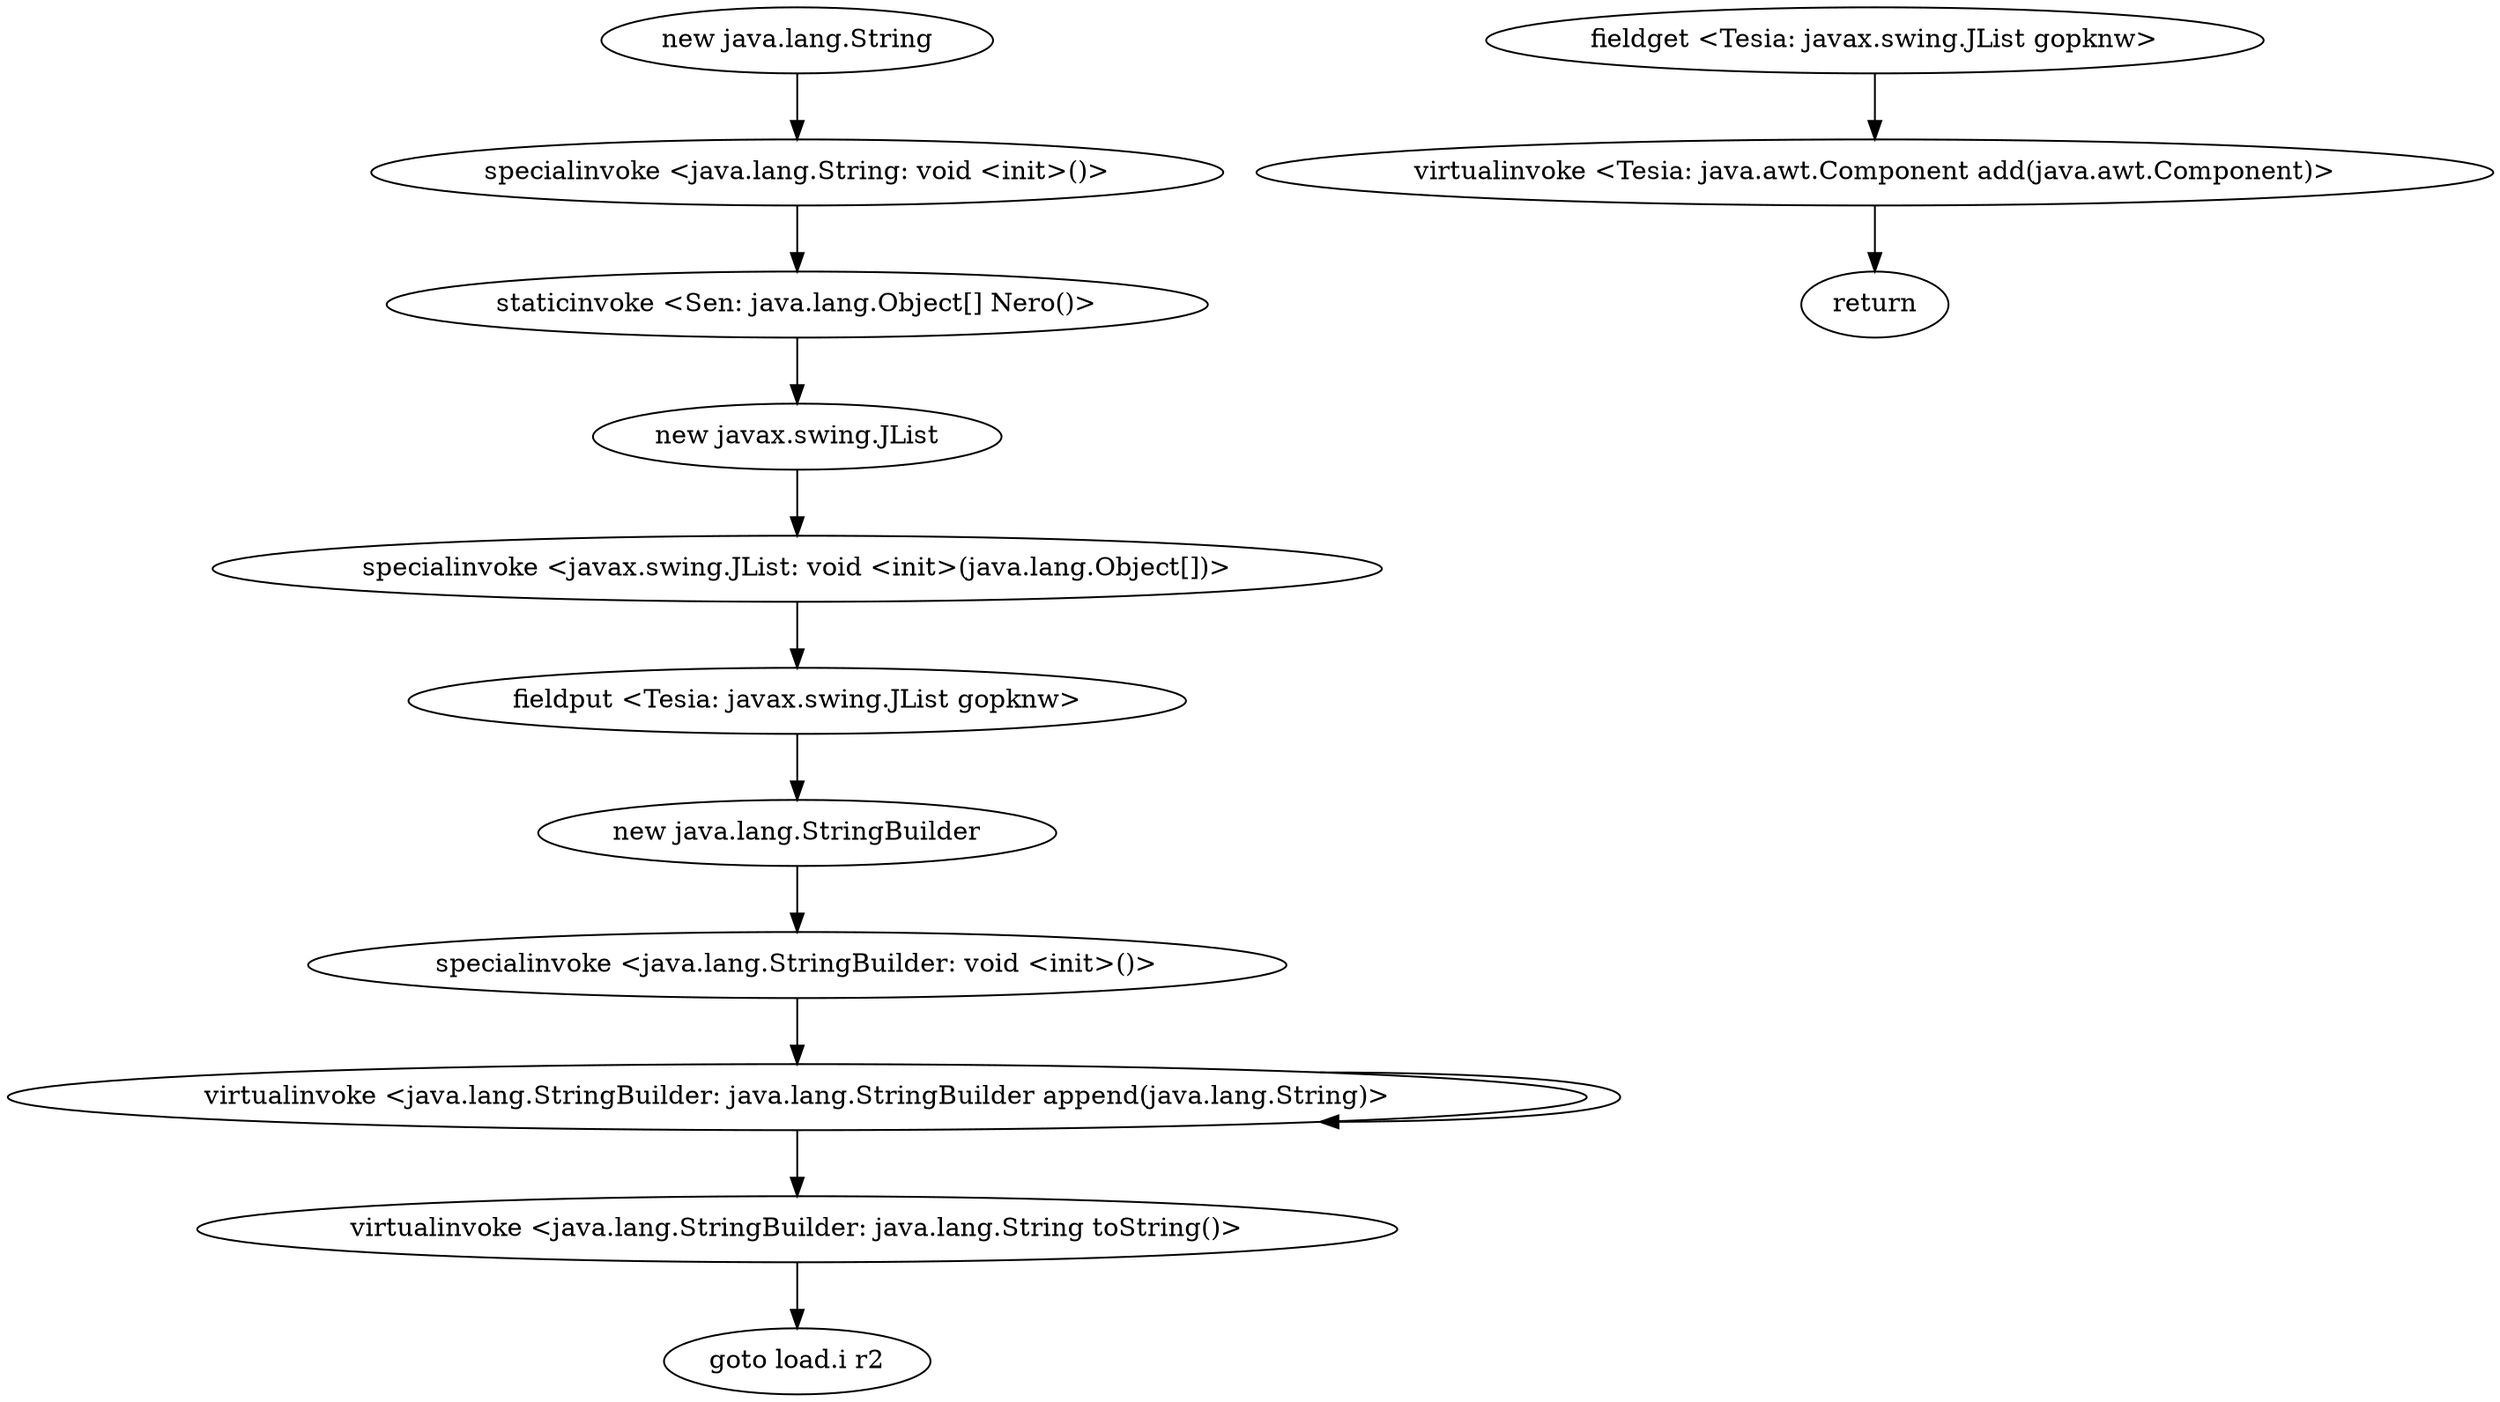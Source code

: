 digraph "" {
"new java.lang.String";
 "new java.lang.String"->"specialinvoke <java.lang.String: void <init>()>";
 "specialinvoke <java.lang.String: void <init>()>"->"staticinvoke <Sen: java.lang.Object[] Nero()>";
 "staticinvoke <Sen: java.lang.Object[] Nero()>"->"new javax.swing.JList";
 "new javax.swing.JList"->"specialinvoke <javax.swing.JList: void <init>(java.lang.Object[])>";
 "specialinvoke <javax.swing.JList: void <init>(java.lang.Object[])>"->"fieldput <Tesia: javax.swing.JList gopknw>";
 "fieldput <Tesia: javax.swing.JList gopknw>"->"new java.lang.StringBuilder";
 "new java.lang.StringBuilder"->"specialinvoke <java.lang.StringBuilder: void <init>()>";
 "specialinvoke <java.lang.StringBuilder: void <init>()>"->"virtualinvoke <java.lang.StringBuilder: java.lang.StringBuilder append(java.lang.String)>";
 "virtualinvoke <java.lang.StringBuilder: java.lang.StringBuilder append(java.lang.String)>"->"virtualinvoke <java.lang.StringBuilder: java.lang.StringBuilder append(java.lang.String)>";
 "virtualinvoke <java.lang.StringBuilder: java.lang.StringBuilder append(java.lang.String)>"->"virtualinvoke <java.lang.StringBuilder: java.lang.String toString()>";
 "virtualinvoke <java.lang.StringBuilder: java.lang.String toString()>"->"goto load.i r2";
"fieldget <Tesia: javax.swing.JList gopknw>";
 "fieldget <Tesia: javax.swing.JList gopknw>"->"virtualinvoke <Tesia: java.awt.Component add(java.awt.Component)>";
 "virtualinvoke <Tesia: java.awt.Component add(java.awt.Component)>"->"return";
}
